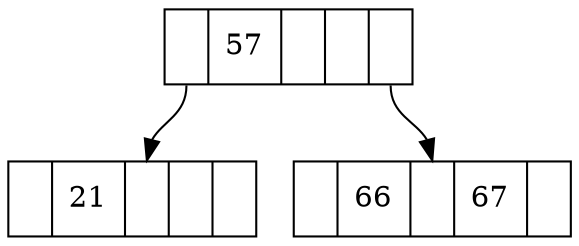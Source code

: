 digraph g {
	
	node [shape = record];

	n1 [label="<l>| 57 |<c>| |<r>"];
	n2 [label="<l>| 21 |<c>| |<r>"];
	n3 [label="<l>| 66 |<c>| 67 |<r>"];

	n1:l -> n2:c
	n1:r -> n3:c
}
